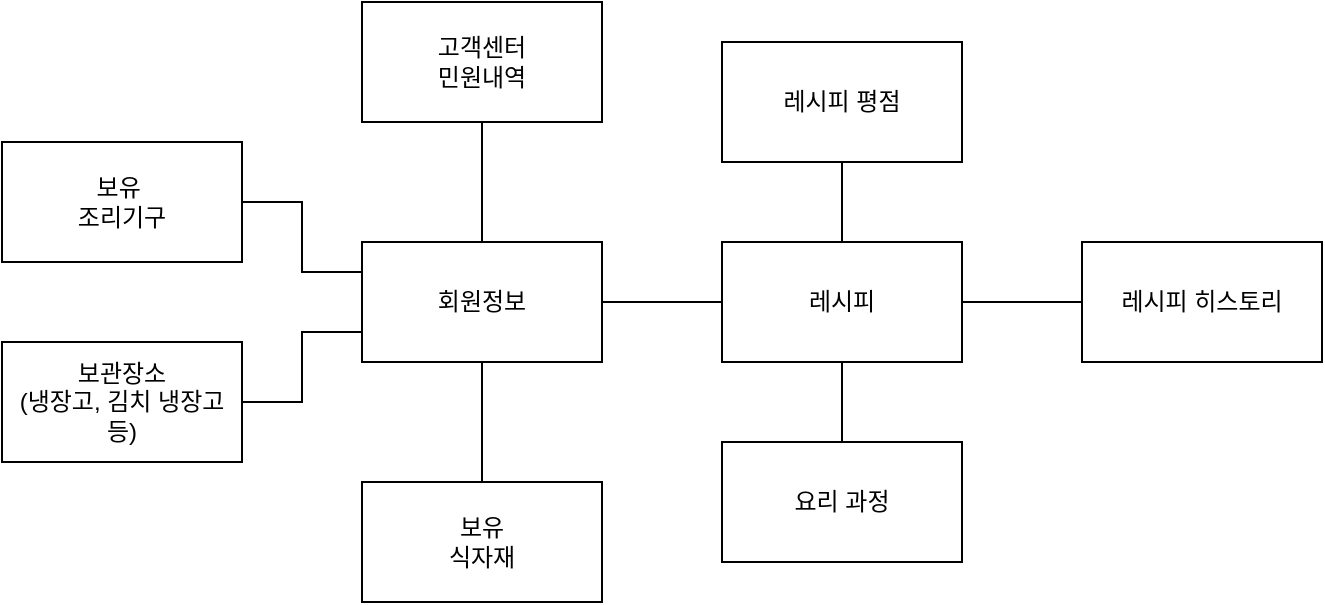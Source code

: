 <mxfile version="24.1.0" type="device">
  <diagram id="R2lEEEUBdFMjLlhIrx00" name="Page-1">
    <mxGraphModel dx="1050" dy="583" grid="1" gridSize="10" guides="1" tooltips="1" connect="1" arrows="1" fold="1" page="1" pageScale="1" pageWidth="850" pageHeight="1100" math="0" shadow="0" extFonts="Permanent Marker^https://fonts.googleapis.com/css?family=Permanent+Marker">
      <root>
        <mxCell id="0" />
        <mxCell id="1" parent="0" />
        <mxCell id="6YflXtAhSPLKVEbpgHBJ-1" value="보유&amp;nbsp;&lt;div&gt;조리기구&lt;/div&gt;" style="rounded=0;whiteSpace=wrap;html=1;" vertex="1" parent="1">
          <mxGeometry x="160" y="230" width="120" height="60" as="geometry" />
        </mxCell>
        <mxCell id="6YflXtAhSPLKVEbpgHBJ-31" style="edgeStyle=orthogonalEdgeStyle;rounded=0;orthogonalLoop=1;jettySize=auto;html=1;exitX=0.5;exitY=0;exitDx=0;exitDy=0;entryX=0.5;entryY=1;entryDx=0;entryDy=0;endArrow=none;endFill=0;" edge="1" parent="1" source="6YflXtAhSPLKVEbpgHBJ-2" target="6YflXtAhSPLKVEbpgHBJ-13">
          <mxGeometry relative="1" as="geometry" />
        </mxCell>
        <mxCell id="6YflXtAhSPLKVEbpgHBJ-32" style="edgeStyle=orthogonalEdgeStyle;rounded=0;orthogonalLoop=1;jettySize=auto;html=1;exitX=1;exitY=0.5;exitDx=0;exitDy=0;entryX=0;entryY=0.5;entryDx=0;entryDy=0;endArrow=none;endFill=0;" edge="1" parent="1" source="6YflXtAhSPLKVEbpgHBJ-2" target="6YflXtAhSPLKVEbpgHBJ-3">
          <mxGeometry relative="1" as="geometry">
            <Array as="points">
              <mxPoint x="490" y="310" />
              <mxPoint x="490" y="310" />
            </Array>
          </mxGeometry>
        </mxCell>
        <mxCell id="6YflXtAhSPLKVEbpgHBJ-33" style="edgeStyle=orthogonalEdgeStyle;rounded=0;orthogonalLoop=1;jettySize=auto;html=1;exitX=0.5;exitY=1;exitDx=0;exitDy=0;entryX=0.5;entryY=0;entryDx=0;entryDy=0;endArrow=none;endFill=0;" edge="1" parent="1" source="6YflXtAhSPLKVEbpgHBJ-2" target="6YflXtAhSPLKVEbpgHBJ-12">
          <mxGeometry relative="1" as="geometry">
            <Array as="points">
              <mxPoint x="400" y="380" />
              <mxPoint x="400" y="380" />
            </Array>
          </mxGeometry>
        </mxCell>
        <mxCell id="6YflXtAhSPLKVEbpgHBJ-38" style="edgeStyle=orthogonalEdgeStyle;rounded=0;orthogonalLoop=1;jettySize=auto;html=1;exitX=0;exitY=0.25;exitDx=0;exitDy=0;entryX=1;entryY=0.5;entryDx=0;entryDy=0;endArrow=none;endFill=0;" edge="1" parent="1" source="6YflXtAhSPLKVEbpgHBJ-2" target="6YflXtAhSPLKVEbpgHBJ-1">
          <mxGeometry relative="1" as="geometry" />
        </mxCell>
        <mxCell id="6YflXtAhSPLKVEbpgHBJ-39" style="edgeStyle=orthogonalEdgeStyle;rounded=0;orthogonalLoop=1;jettySize=auto;html=1;exitX=0;exitY=0.75;exitDx=0;exitDy=0;entryX=1;entryY=0.5;entryDx=0;entryDy=0;endArrow=none;endFill=0;" edge="1" parent="1" source="6YflXtAhSPLKVEbpgHBJ-2" target="6YflXtAhSPLKVEbpgHBJ-4">
          <mxGeometry relative="1" as="geometry">
            <Array as="points">
              <mxPoint x="310" y="325" />
              <mxPoint x="310" y="360" />
            </Array>
          </mxGeometry>
        </mxCell>
        <mxCell id="6YflXtAhSPLKVEbpgHBJ-2" value="회원정보" style="rounded=0;whiteSpace=wrap;html=1;" vertex="1" parent="1">
          <mxGeometry x="340" y="280" width="120" height="60" as="geometry" />
        </mxCell>
        <mxCell id="6YflXtAhSPLKVEbpgHBJ-34" style="edgeStyle=orthogonalEdgeStyle;rounded=0;orthogonalLoop=1;jettySize=auto;html=1;exitX=0.5;exitY=1;exitDx=0;exitDy=0;entryX=0.5;entryY=0;entryDx=0;entryDy=0;endArrow=none;endFill=0;" edge="1" parent="1" source="6YflXtAhSPLKVEbpgHBJ-3" target="6YflXtAhSPLKVEbpgHBJ-11">
          <mxGeometry relative="1" as="geometry">
            <Array as="points">
              <mxPoint x="580" y="360" />
              <mxPoint x="580" y="360" />
            </Array>
          </mxGeometry>
        </mxCell>
        <mxCell id="6YflXtAhSPLKVEbpgHBJ-35" style="edgeStyle=orthogonalEdgeStyle;rounded=0;orthogonalLoop=1;jettySize=auto;html=1;exitX=1;exitY=0.5;exitDx=0;exitDy=0;entryX=0;entryY=0.5;entryDx=0;entryDy=0;endArrow=none;endFill=0;" edge="1" parent="1" source="6YflXtAhSPLKVEbpgHBJ-3" target="6YflXtAhSPLKVEbpgHBJ-6">
          <mxGeometry relative="1" as="geometry">
            <Array as="points">
              <mxPoint x="680" y="310" />
              <mxPoint x="680" y="310" />
            </Array>
          </mxGeometry>
        </mxCell>
        <mxCell id="6YflXtAhSPLKVEbpgHBJ-36" style="edgeStyle=orthogonalEdgeStyle;rounded=0;orthogonalLoop=1;jettySize=auto;html=1;exitX=0.5;exitY=0;exitDx=0;exitDy=0;entryX=0.5;entryY=1;entryDx=0;entryDy=0;endArrow=none;endFill=0;" edge="1" parent="1" source="6YflXtAhSPLKVEbpgHBJ-3" target="6YflXtAhSPLKVEbpgHBJ-8">
          <mxGeometry relative="1" as="geometry">
            <Array as="points">
              <mxPoint x="580" y="270" />
              <mxPoint x="580" y="270" />
            </Array>
          </mxGeometry>
        </mxCell>
        <mxCell id="6YflXtAhSPLKVEbpgHBJ-3" value="레시피" style="rounded=0;whiteSpace=wrap;html=1;" vertex="1" parent="1">
          <mxGeometry x="520" y="280" width="120" height="60" as="geometry" />
        </mxCell>
        <mxCell id="6YflXtAhSPLKVEbpgHBJ-4" value="보관장소&lt;div&gt;(냉장고, 김치 냉장고 등)&lt;/div&gt;" style="rounded=0;whiteSpace=wrap;html=1;" vertex="1" parent="1">
          <mxGeometry x="160" y="330" width="120" height="60" as="geometry" />
        </mxCell>
        <mxCell id="6YflXtAhSPLKVEbpgHBJ-6" value="레시피 히스토리" style="rounded=0;whiteSpace=wrap;html=1;" vertex="1" parent="1">
          <mxGeometry x="700" y="280" width="120" height="60" as="geometry" />
        </mxCell>
        <mxCell id="6YflXtAhSPLKVEbpgHBJ-8" value="레시피 평점" style="rounded=0;whiteSpace=wrap;html=1;" vertex="1" parent="1">
          <mxGeometry x="520" y="180" width="120" height="60" as="geometry" />
        </mxCell>
        <mxCell id="6YflXtAhSPLKVEbpgHBJ-11" value="요리 과정" style="rounded=0;whiteSpace=wrap;html=1;" vertex="1" parent="1">
          <mxGeometry x="520" y="380" width="120" height="60" as="geometry" />
        </mxCell>
        <mxCell id="6YflXtAhSPLKVEbpgHBJ-12" value="보유&lt;div&gt;식자재&lt;/div&gt;" style="rounded=0;whiteSpace=wrap;html=1;" vertex="1" parent="1">
          <mxGeometry x="340" y="400" width="120" height="60" as="geometry" />
        </mxCell>
        <mxCell id="6YflXtAhSPLKVEbpgHBJ-13" value="고객센터&lt;div&gt;민원내역&lt;/div&gt;" style="rounded=0;whiteSpace=wrap;html=1;" vertex="1" parent="1">
          <mxGeometry x="340" y="160" width="120" height="60" as="geometry" />
        </mxCell>
      </root>
    </mxGraphModel>
  </diagram>
</mxfile>
